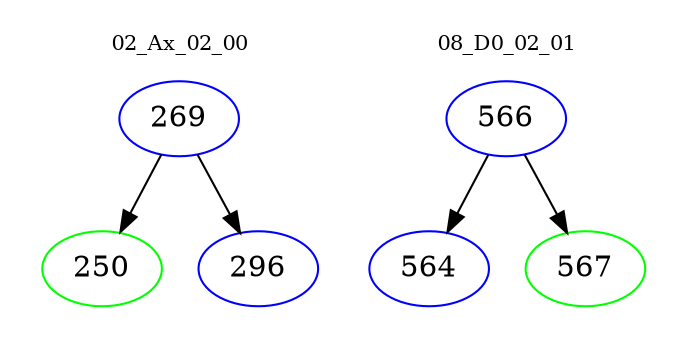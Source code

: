 digraph{
subgraph cluster_0 {
color = white
label = "02_Ax_02_00";
fontsize=10;
T0_269 [label="269", color="blue"]
T0_269 -> T0_250 [color="black"]
T0_250 [label="250", color="green"]
T0_269 -> T0_296 [color="black"]
T0_296 [label="296", color="blue"]
}
subgraph cluster_1 {
color = white
label = "08_D0_02_01";
fontsize=10;
T1_566 [label="566", color="blue"]
T1_566 -> T1_564 [color="black"]
T1_564 [label="564", color="blue"]
T1_566 -> T1_567 [color="black"]
T1_567 [label="567", color="green"]
}
}
